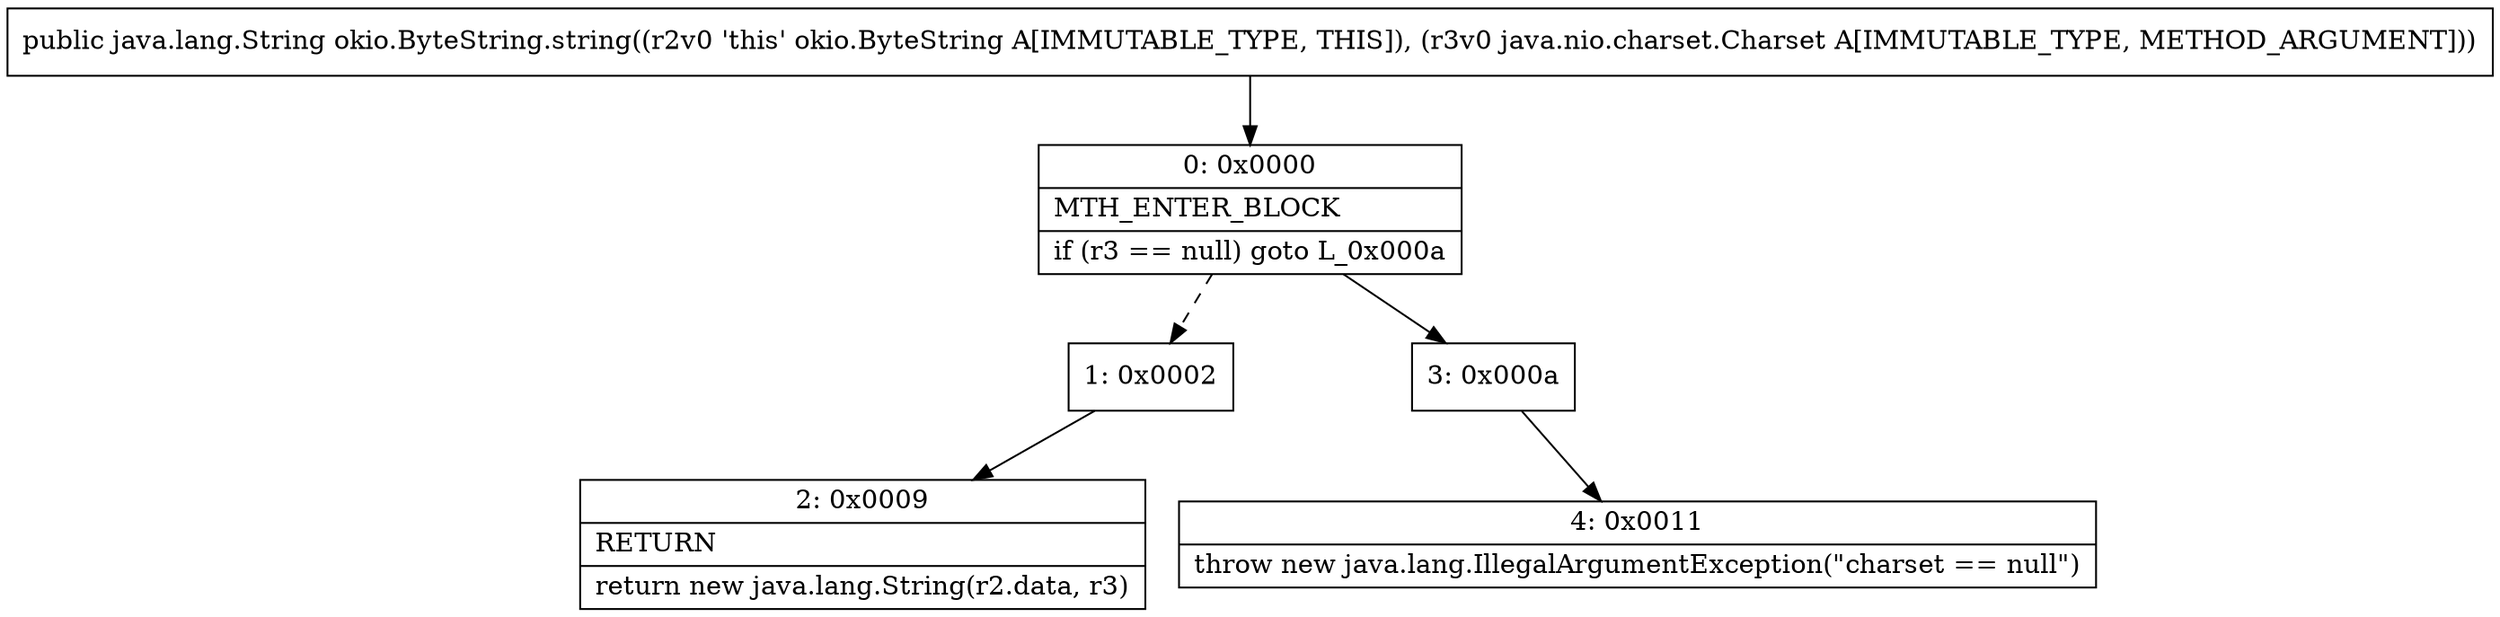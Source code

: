 digraph "CFG forokio.ByteString.string(Ljava\/nio\/charset\/Charset;)Ljava\/lang\/String;" {
Node_0 [shape=record,label="{0\:\ 0x0000|MTH_ENTER_BLOCK\l|if (r3 == null) goto L_0x000a\l}"];
Node_1 [shape=record,label="{1\:\ 0x0002}"];
Node_2 [shape=record,label="{2\:\ 0x0009|RETURN\l|return new java.lang.String(r2.data, r3)\l}"];
Node_3 [shape=record,label="{3\:\ 0x000a}"];
Node_4 [shape=record,label="{4\:\ 0x0011|throw new java.lang.IllegalArgumentException(\"charset == null\")\l}"];
MethodNode[shape=record,label="{public java.lang.String okio.ByteString.string((r2v0 'this' okio.ByteString A[IMMUTABLE_TYPE, THIS]), (r3v0 java.nio.charset.Charset A[IMMUTABLE_TYPE, METHOD_ARGUMENT])) }"];
MethodNode -> Node_0;
Node_0 -> Node_1[style=dashed];
Node_0 -> Node_3;
Node_1 -> Node_2;
Node_3 -> Node_4;
}

